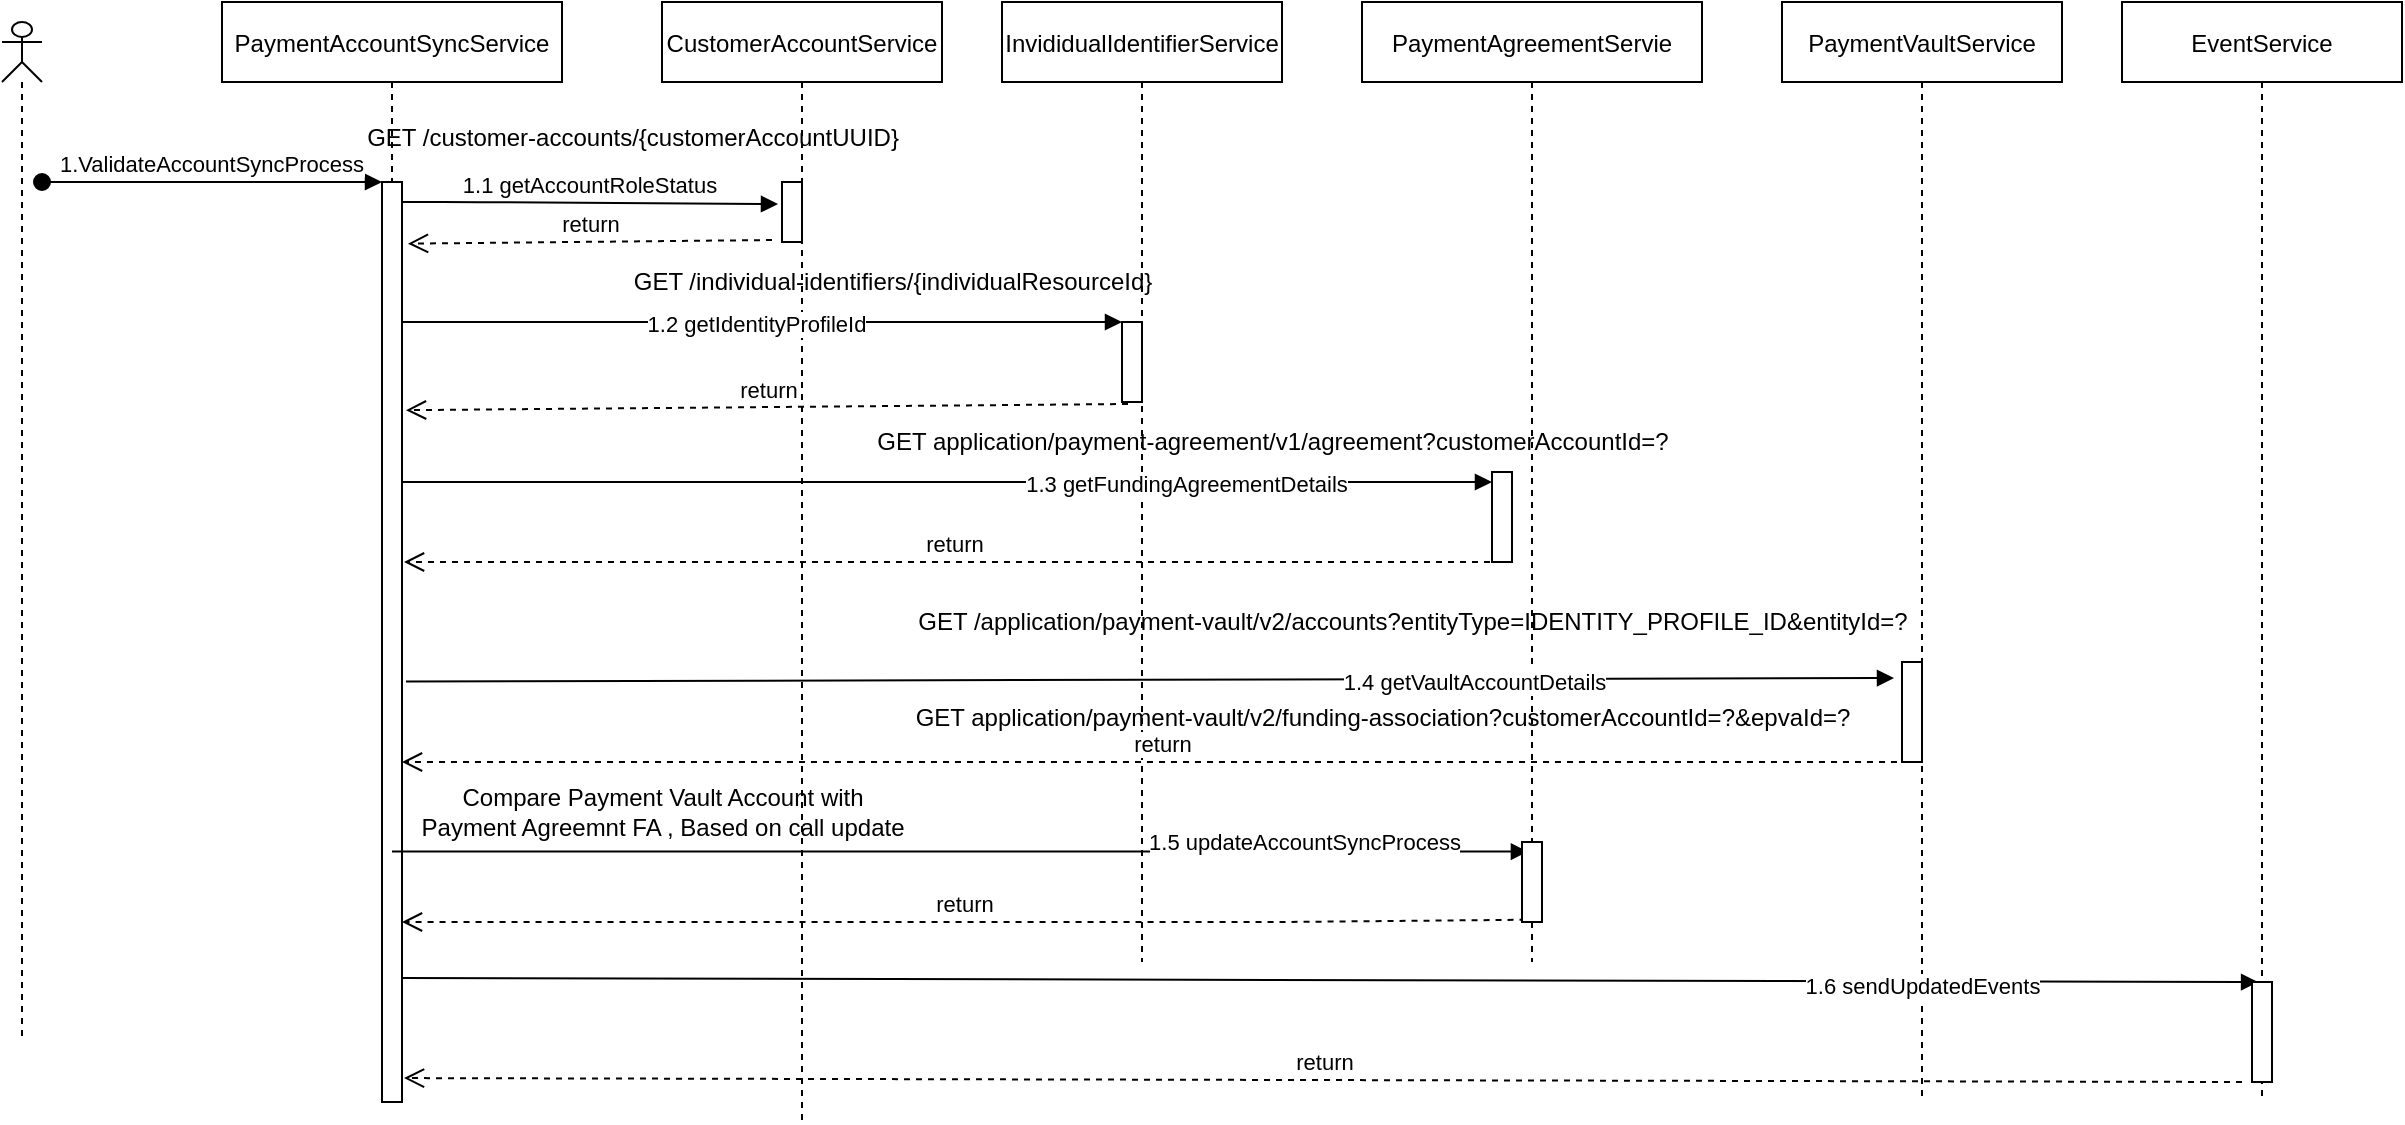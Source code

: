 <mxfile version="14.9.7" type="github">
  <diagram id="kgpKYQtTHZ0yAKxKKP6v" name="Page-1">
    <mxGraphModel dx="1636" dy="378" grid="1" gridSize="10" guides="1" tooltips="1" connect="1" arrows="1" fold="1" page="1" pageScale="1" pageWidth="850" pageHeight="1100" math="0" shadow="0">
      <root>
        <mxCell id="0" />
        <mxCell id="1" parent="0" />
        <mxCell id="3nuBFxr9cyL0pnOWT2aG-1" value="PaymentAccountSyncService" style="shape=umlLifeline;perimeter=lifelinePerimeter;container=1;collapsible=0;recursiveResize=0;rounded=0;shadow=0;strokeWidth=1;" parent="1" vertex="1">
          <mxGeometry x="50" y="60" width="170" height="550" as="geometry" />
        </mxCell>
        <mxCell id="3nuBFxr9cyL0pnOWT2aG-2" value="" style="points=[];perimeter=orthogonalPerimeter;rounded=0;shadow=0;strokeWidth=1;" parent="3nuBFxr9cyL0pnOWT2aG-1" vertex="1">
          <mxGeometry x="80" y="90" width="10" height="460" as="geometry" />
        </mxCell>
        <mxCell id="3nuBFxr9cyL0pnOWT2aG-3" value="1.ValidateAccountSyncProcess" style="verticalAlign=bottom;startArrow=oval;endArrow=block;startSize=8;shadow=0;strokeWidth=1;" parent="3nuBFxr9cyL0pnOWT2aG-1" target="3nuBFxr9cyL0pnOWT2aG-2" edge="1">
          <mxGeometry relative="1" as="geometry">
            <mxPoint x="-90" y="90" as="sourcePoint" />
          </mxGeometry>
        </mxCell>
        <mxCell id="3nuBFxr9cyL0pnOWT2aG-5" value="CustomerAccountService" style="shape=umlLifeline;perimeter=lifelinePerimeter;container=1;collapsible=0;recursiveResize=0;rounded=0;shadow=0;strokeWidth=1;" parent="1" vertex="1">
          <mxGeometry x="270" y="60" width="140" height="560" as="geometry" />
        </mxCell>
        <mxCell id="3nuBFxr9cyL0pnOWT2aG-6" value="" style="points=[];perimeter=orthogonalPerimeter;rounded=0;shadow=0;strokeWidth=1;" parent="3nuBFxr9cyL0pnOWT2aG-5" vertex="1">
          <mxGeometry x="60" y="90" width="10" height="30" as="geometry" />
        </mxCell>
        <mxCell id="3nuBFxr9cyL0pnOWT2aG-8" value="1.1 getAccountRoleStatus" style="verticalAlign=bottom;endArrow=block;entryX=-0.2;entryY=0.367;shadow=0;strokeWidth=1;entryDx=0;entryDy=0;entryPerimeter=0;" parent="1" source="3nuBFxr9cyL0pnOWT2aG-2" target="3nuBFxr9cyL0pnOWT2aG-6" edge="1">
          <mxGeometry relative="1" as="geometry">
            <mxPoint x="275" y="160" as="sourcePoint" />
            <Array as="points">
              <mxPoint x="170" y="160" />
            </Array>
          </mxGeometry>
        </mxCell>
        <mxCell id="XDlzX5ACy_mruo7GVJDr-1" value="" style="shape=umlLifeline;participant=umlActor;perimeter=lifelinePerimeter;whiteSpace=wrap;html=1;container=1;collapsible=0;recursiveResize=0;verticalAlign=top;spacingTop=36;outlineConnect=0;size=30;" vertex="1" parent="1">
          <mxGeometry x="-60" y="70" width="20" height="510" as="geometry" />
        </mxCell>
        <mxCell id="XDlzX5ACy_mruo7GVJDr-2" value="&lt;div&gt;&lt;font style=&quot;font-size: 12px&quot;&gt;&lt;span style=&quot;white-space: pre&quot;&gt;	&lt;span style=&quot;white-space: pre&quot;&gt;	&lt;/span&gt;&lt;span style=&quot;white-space: pre&quot;&gt;	&lt;/span&gt;&lt;/span&gt;GET /customer-accounts/&lt;span&gt;{customerAccountUUID}&lt;/span&gt;&lt;/font&gt;&lt;/div&gt;&lt;div&gt;&lt;br&gt;&lt;/div&gt;" style="text;html=1;align=center;verticalAlign=middle;resizable=0;points=[];autosize=1;strokeColor=none;" vertex="1" parent="1">
          <mxGeometry x="70" y="120" width="360" height="30" as="geometry" />
        </mxCell>
        <mxCell id="XDlzX5ACy_mruo7GVJDr-4" value="1.2 getIdentityProfileId" style="html=1;verticalAlign=bottom;endArrow=block;" edge="1" target="XDlzX5ACy_mruo7GVJDr-8" parent="1">
          <mxGeometry x="-0.016" y="-10" relative="1" as="geometry">
            <mxPoint x="140" y="220" as="sourcePoint" />
            <mxPoint x="415" y="220" as="targetPoint" />
            <mxPoint as="offset" />
          </mxGeometry>
        </mxCell>
        <mxCell id="XDlzX5ACy_mruo7GVJDr-5" value="return" style="html=1;verticalAlign=bottom;endArrow=open;dashed=1;endSize=8;entryX=1.2;entryY=0.248;entryDx=0;entryDy=0;entryPerimeter=0;exitX=0.3;exitY=1.025;exitDx=0;exitDy=0;exitPerimeter=0;" edge="1" source="XDlzX5ACy_mruo7GVJDr-8" parent="1" target="3nuBFxr9cyL0pnOWT2aG-2">
          <mxGeometry relative="1" as="geometry">
            <mxPoint x="343" y="280" as="targetPoint" />
            <mxPoint x="501" y="256" as="sourcePoint" />
          </mxGeometry>
        </mxCell>
        <mxCell id="XDlzX5ACy_mruo7GVJDr-6" value="GET /individual-identifiers/{individualResourceId}" style="text;html=1;align=center;verticalAlign=middle;resizable=0;points=[];autosize=1;strokeColor=none;" vertex="1" parent="1">
          <mxGeometry x="250" y="190" width="270" height="20" as="geometry" />
        </mxCell>
        <mxCell id="XDlzX5ACy_mruo7GVJDr-7" value="InvididualIdentifierService" style="shape=umlLifeline;perimeter=lifelinePerimeter;container=1;collapsible=0;recursiveResize=0;rounded=0;shadow=0;strokeWidth=1;" vertex="1" parent="1">
          <mxGeometry x="440" y="60" width="140" height="480" as="geometry" />
        </mxCell>
        <mxCell id="XDlzX5ACy_mruo7GVJDr-8" value="" style="points=[];perimeter=orthogonalPerimeter;rounded=0;shadow=0;strokeWidth=1;" vertex="1" parent="XDlzX5ACy_mruo7GVJDr-7">
          <mxGeometry x="60" y="160" width="10" height="40" as="geometry" />
        </mxCell>
        <mxCell id="XDlzX5ACy_mruo7GVJDr-11" value="return" style="html=1;verticalAlign=bottom;endArrow=open;dashed=1;endSize=8;exitX=-0.5;exitY=0.967;exitDx=0;exitDy=0;exitPerimeter=0;entryX=1.3;entryY=0.067;entryDx=0;entryDy=0;entryPerimeter=0;" edge="1" parent="1" source="3nuBFxr9cyL0pnOWT2aG-6" target="3nuBFxr9cyL0pnOWT2aG-2">
          <mxGeometry relative="1" as="geometry">
            <mxPoint x="210" y="180" as="sourcePoint" />
            <mxPoint x="150" y="180" as="targetPoint" />
          </mxGeometry>
        </mxCell>
        <mxCell id="XDlzX5ACy_mruo7GVJDr-12" value="PaymentAgreementServie" style="shape=umlLifeline;perimeter=lifelinePerimeter;container=1;collapsible=0;recursiveResize=0;rounded=0;shadow=0;strokeWidth=1;" vertex="1" parent="1">
          <mxGeometry x="620" y="60" width="170" height="480" as="geometry" />
        </mxCell>
        <mxCell id="XDlzX5ACy_mruo7GVJDr-13" value="" style="points=[];perimeter=orthogonalPerimeter;rounded=0;shadow=0;strokeWidth=1;" vertex="1" parent="XDlzX5ACy_mruo7GVJDr-12">
          <mxGeometry x="65" y="235" width="10" height="45" as="geometry" />
        </mxCell>
        <mxCell id="XDlzX5ACy_mruo7GVJDr-25" value="GET /application/payment-vault/v2/accounts?entityType=IDENTITY_PROFILE_ID&amp;amp;entityId=?" style="text;html=1;align=center;verticalAlign=middle;resizable=0;points=[];autosize=1;strokeColor=none;" vertex="1" parent="XDlzX5ACy_mruo7GVJDr-12">
          <mxGeometry x="-230" y="300" width="510" height="20" as="geometry" />
        </mxCell>
        <mxCell id="XDlzX5ACy_mruo7GVJDr-28" value="&lt;div&gt;GET application/payment-vault/v2/funding-association?customerAccountId=?&amp;amp;epvaId=?&lt;/div&gt;&lt;div&gt;&lt;br&gt;&lt;/div&gt;" style="text;html=1;align=center;verticalAlign=middle;resizable=0;points=[];autosize=1;strokeColor=none;" vertex="1" parent="XDlzX5ACy_mruo7GVJDr-12">
          <mxGeometry x="-230" y="350" width="480" height="30" as="geometry" />
        </mxCell>
        <mxCell id="XDlzX5ACy_mruo7GVJDr-14" value="PaymentVaultService" style="shape=umlLifeline;perimeter=lifelinePerimeter;container=1;collapsible=0;recursiveResize=0;rounded=0;shadow=0;strokeWidth=1;" vertex="1" parent="1">
          <mxGeometry x="830" y="60" width="140" height="550" as="geometry" />
        </mxCell>
        <mxCell id="XDlzX5ACy_mruo7GVJDr-16" value="" style="html=1;verticalAlign=bottom;endArrow=block;" edge="1" parent="1" target="XDlzX5ACy_mruo7GVJDr-13">
          <mxGeometry x="-0.016" y="-10" relative="1" as="geometry">
            <mxPoint x="140" y="300" as="sourcePoint" />
            <mxPoint x="500" y="300" as="targetPoint" />
            <mxPoint as="offset" />
          </mxGeometry>
        </mxCell>
        <mxCell id="XDlzX5ACy_mruo7GVJDr-17" value="1.3 getFundingAgreementDetails" style="edgeLabel;html=1;align=center;verticalAlign=middle;resizable=0;points=[];" vertex="1" connectable="0" parent="XDlzX5ACy_mruo7GVJDr-16">
          <mxGeometry x="0.436" y="-1" relative="1" as="geometry">
            <mxPoint as="offset" />
          </mxGeometry>
        </mxCell>
        <mxCell id="XDlzX5ACy_mruo7GVJDr-19" value="GET application/payment-agreement/v1/agreement?customerAccountId=?" style="text;html=1;align=center;verticalAlign=middle;resizable=0;points=[];autosize=1;strokeColor=none;" vertex="1" parent="1">
          <mxGeometry x="370" y="270" width="410" height="20" as="geometry" />
        </mxCell>
        <mxCell id="XDlzX5ACy_mruo7GVJDr-20" value="return" style="html=1;verticalAlign=bottom;endArrow=open;dashed=1;endSize=8;" edge="1" parent="1">
          <mxGeometry relative="1" as="geometry">
            <mxPoint x="690" y="340" as="sourcePoint" />
            <mxPoint x="141" y="340" as="targetPoint" />
          </mxGeometry>
        </mxCell>
        <mxCell id="XDlzX5ACy_mruo7GVJDr-15" value="" style="points=[];perimeter=orthogonalPerimeter;rounded=0;shadow=0;strokeWidth=1;" vertex="1" parent="1">
          <mxGeometry x="890" y="390" width="10" height="50" as="geometry" />
        </mxCell>
        <mxCell id="XDlzX5ACy_mruo7GVJDr-23" value="" style="html=1;verticalAlign=bottom;endArrow=block;exitX=1.2;exitY=0.543;exitDx=0;exitDy=0;exitPerimeter=0;entryX=-0.4;entryY=0.16;entryDx=0;entryDy=0;entryPerimeter=0;" edge="1" parent="1" source="3nuBFxr9cyL0pnOWT2aG-2" target="XDlzX5ACy_mruo7GVJDr-15">
          <mxGeometry x="-0.016" y="-10" relative="1" as="geometry">
            <mxPoint x="150" y="380" as="sourcePoint" />
            <mxPoint x="880" y="398" as="targetPoint" />
            <mxPoint as="offset" />
          </mxGeometry>
        </mxCell>
        <mxCell id="XDlzX5ACy_mruo7GVJDr-24" value="1.4 getVaultAccountDetails" style="edgeLabel;html=1;align=center;verticalAlign=middle;resizable=0;points=[];" vertex="1" connectable="0" parent="XDlzX5ACy_mruo7GVJDr-23">
          <mxGeometry x="0.436" y="-1" relative="1" as="geometry">
            <mxPoint as="offset" />
          </mxGeometry>
        </mxCell>
        <mxCell id="XDlzX5ACy_mruo7GVJDr-26" value="return" style="html=1;verticalAlign=bottom;endArrow=open;dashed=1;endSize=8;" edge="1" parent="1" source="XDlzX5ACy_mruo7GVJDr-14">
          <mxGeometry relative="1" as="geometry">
            <mxPoint x="689" y="420" as="sourcePoint" />
            <mxPoint x="140" y="440" as="targetPoint" />
            <Array as="points">
              <mxPoint x="590" y="440" />
            </Array>
          </mxGeometry>
        </mxCell>
        <mxCell id="XDlzX5ACy_mruo7GVJDr-27" value="&lt;span style=&quot;color: rgba(0 , 0 , 0 , 0) ; font-family: monospace ; font-size: 0px&quot;&gt;%3CmxGraphModel%3E%3Croot%3E%3CmxCell%20id%3D%220%22%2F%3E%3CmxCell%20id%3D%221%22%20parent%3D%220%22%2F%3E%3CmxCell%20id%3D%222%22%20value%3D%22GET%20%2Fapplication%2Fpayment-vault%2Fv2%2Faccounts%3FentityType%3DIDENTITY_PROFILE_ID%26amp%3Bamp%3BentityId%3D%3F%22%20style%3D%22text%3Bhtml%3D1%3Balign%3Dcenter%3BverticalAlign%3Dmiddle%3Bresizable%3D0%3Bpoints%3D%5B%5D%3Bautosize%3D1%3BstrokeColor%3Dnone%3B%22%20vertex%3D%221%22%20parent%3D%221%22%3E%3CmxGeometry%20x%3D%22410%22%20y%3D%22350%22%20width%3D%22510%22%20height%3D%2220%22%20as%3D%22geometry%22%2F%3E%3C%2FmxCell%3E%3C%2Froot%3E%3C%2FmxGraphModel%3E&lt;/span&gt;" style="text;html=1;align=center;verticalAlign=middle;resizable=0;points=[];autosize=1;strokeColor=none;" vertex="1" parent="1">
          <mxGeometry x="570" y="390" width="20" height="20" as="geometry" />
        </mxCell>
        <mxCell id="XDlzX5ACy_mruo7GVJDr-29" value="EventService" style="shape=umlLifeline;perimeter=lifelinePerimeter;container=1;collapsible=0;recursiveResize=0;rounded=0;shadow=0;strokeWidth=1;" vertex="1" parent="1">
          <mxGeometry x="1000" y="60" width="140" height="550" as="geometry" />
        </mxCell>
        <mxCell id="XDlzX5ACy_mruo7GVJDr-30" value="" style="html=1;verticalAlign=bottom;endArrow=block;entryX=0.488;entryY=0.885;entryDx=0;entryDy=0;entryPerimeter=0;" edge="1" parent="1" source="3nuBFxr9cyL0pnOWT2aG-1" target="XDlzX5ACy_mruo7GVJDr-12">
          <mxGeometry x="-0.016" y="-10" relative="1" as="geometry">
            <mxPoint x="115.25" y="480" as="sourcePoint" />
            <mxPoint x="904.75" y="480" as="targetPoint" />
            <mxPoint as="offset" />
          </mxGeometry>
        </mxCell>
        <mxCell id="XDlzX5ACy_mruo7GVJDr-31" value="1.5 updateAccountSyncProcess" style="edgeLabel;html=1;align=center;verticalAlign=middle;resizable=0;points=[];" vertex="1" connectable="0" parent="XDlzX5ACy_mruo7GVJDr-30">
          <mxGeometry x="0.436" y="-1" relative="1" as="geometry">
            <mxPoint x="48" y="-6" as="offset" />
          </mxGeometry>
        </mxCell>
        <mxCell id="XDlzX5ACy_mruo7GVJDr-34" value="return" style="html=1;verticalAlign=bottom;endArrow=open;dashed=1;endSize=8;exitX=0.481;exitY=0.956;exitDx=0;exitDy=0;exitPerimeter=0;" edge="1" parent="1" source="XDlzX5ACy_mruo7GVJDr-12">
          <mxGeometry relative="1" as="geometry">
            <mxPoint x="690" y="520" as="sourcePoint" />
            <mxPoint x="140" y="520" as="targetPoint" />
            <Array as="points">
              <mxPoint x="580" y="520" />
            </Array>
          </mxGeometry>
        </mxCell>
        <mxCell id="XDlzX5ACy_mruo7GVJDr-35" value="Compare Payment Vault Account with &lt;br&gt;Payment Agreemnt FA , Based on call update" style="text;html=1;align=center;verticalAlign=middle;resizable=0;points=[];autosize=1;strokeColor=none;" vertex="1" parent="1">
          <mxGeometry x="140" y="450" width="260" height="30" as="geometry" />
        </mxCell>
        <mxCell id="XDlzX5ACy_mruo7GVJDr-36" value="" style="points=[];perimeter=orthogonalPerimeter;rounded=0;shadow=0;strokeWidth=1;" vertex="1" parent="1">
          <mxGeometry x="700" y="480" width="10" height="40" as="geometry" />
        </mxCell>
        <mxCell id="XDlzX5ACy_mruo7GVJDr-37" value="" style="html=1;verticalAlign=bottom;endArrow=block;entryX=0.486;entryY=0.891;entryDx=0;entryDy=0;entryPerimeter=0;" edge="1" parent="1" target="XDlzX5ACy_mruo7GVJDr-29">
          <mxGeometry x="-0.016" y="-10" relative="1" as="geometry">
            <mxPoint x="140" y="548" as="sourcePoint" />
            <mxPoint x="874" y="548" as="targetPoint" />
            <mxPoint as="offset" />
          </mxGeometry>
        </mxCell>
        <mxCell id="XDlzX5ACy_mruo7GVJDr-38" value="1.6 sendUpdatedEvents" style="edgeLabel;html=1;align=center;verticalAlign=middle;resizable=0;points=[];" vertex="1" connectable="0" parent="XDlzX5ACy_mruo7GVJDr-37">
          <mxGeometry x="0.436" y="-1" relative="1" as="geometry">
            <mxPoint x="93" y="1" as="offset" />
          </mxGeometry>
        </mxCell>
        <mxCell id="XDlzX5ACy_mruo7GVJDr-40" value="" style="points=[];perimeter=orthogonalPerimeter;rounded=0;shadow=0;strokeWidth=1;" vertex="1" parent="1">
          <mxGeometry x="1065" y="550" width="10" height="50" as="geometry" />
        </mxCell>
        <mxCell id="XDlzX5ACy_mruo7GVJDr-41" value="return" style="html=1;verticalAlign=bottom;endArrow=open;dashed=1;endSize=8;entryX=1.1;entryY=0.974;entryDx=0;entryDy=0;entryPerimeter=0;" edge="1" parent="1" target="3nuBFxr9cyL0pnOWT2aG-2">
          <mxGeometry relative="1" as="geometry">
            <mxPoint x="1060" y="600" as="sourcePoint" />
            <mxPoint x="980" y="600" as="targetPoint" />
          </mxGeometry>
        </mxCell>
      </root>
    </mxGraphModel>
  </diagram>
</mxfile>
